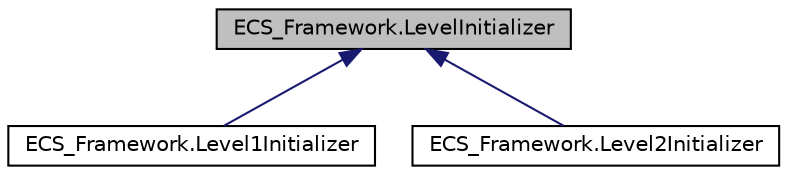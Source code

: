 digraph "ECS_Framework.LevelInitializer"
{
 // LATEX_PDF_SIZE
  edge [fontname="Helvetica",fontsize="10",labelfontname="Helvetica",labelfontsize="10"];
  node [fontname="Helvetica",fontsize="10",shape=record];
  Node1 [label="ECS_Framework.LevelInitializer",height=0.2,width=0.4,color="black", fillcolor="grey75", style="filled", fontcolor="black",tooltip="Provides an interface for level initializers, which can provide the objects for a level."];
  Node1 -> Node2 [dir="back",color="midnightblue",fontsize="10",style="solid",fontname="Helvetica"];
  Node2 [label="ECS_Framework.Level1Initializer",height=0.2,width=0.4,color="black", fillcolor="white", style="filled",URL="$classECS__Framework_1_1Level1Initializer.html",tooltip="Implements the LevelInitializer interface to provide initialization logic for Level 1."];
  Node1 -> Node3 [dir="back",color="midnightblue",fontsize="10",style="solid",fontname="Helvetica"];
  Node3 [label="ECS_Framework.Level2Initializer",height=0.2,width=0.4,color="black", fillcolor="white", style="filled",URL="$classECS__Framework_1_1Level2Initializer.html",tooltip="Implements the LevelInitializer interface to provide initialization logic for Level 2."];
}
